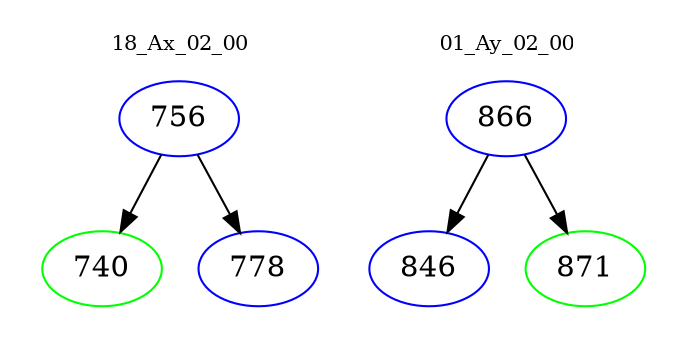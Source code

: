 digraph{
subgraph cluster_0 {
color = white
label = "18_Ax_02_00";
fontsize=10;
T0_756 [label="756", color="blue"]
T0_756 -> T0_740 [color="black"]
T0_740 [label="740", color="green"]
T0_756 -> T0_778 [color="black"]
T0_778 [label="778", color="blue"]
}
subgraph cluster_1 {
color = white
label = "01_Ay_02_00";
fontsize=10;
T1_866 [label="866", color="blue"]
T1_866 -> T1_846 [color="black"]
T1_846 [label="846", color="blue"]
T1_866 -> T1_871 [color="black"]
T1_871 [label="871", color="green"]
}
}
